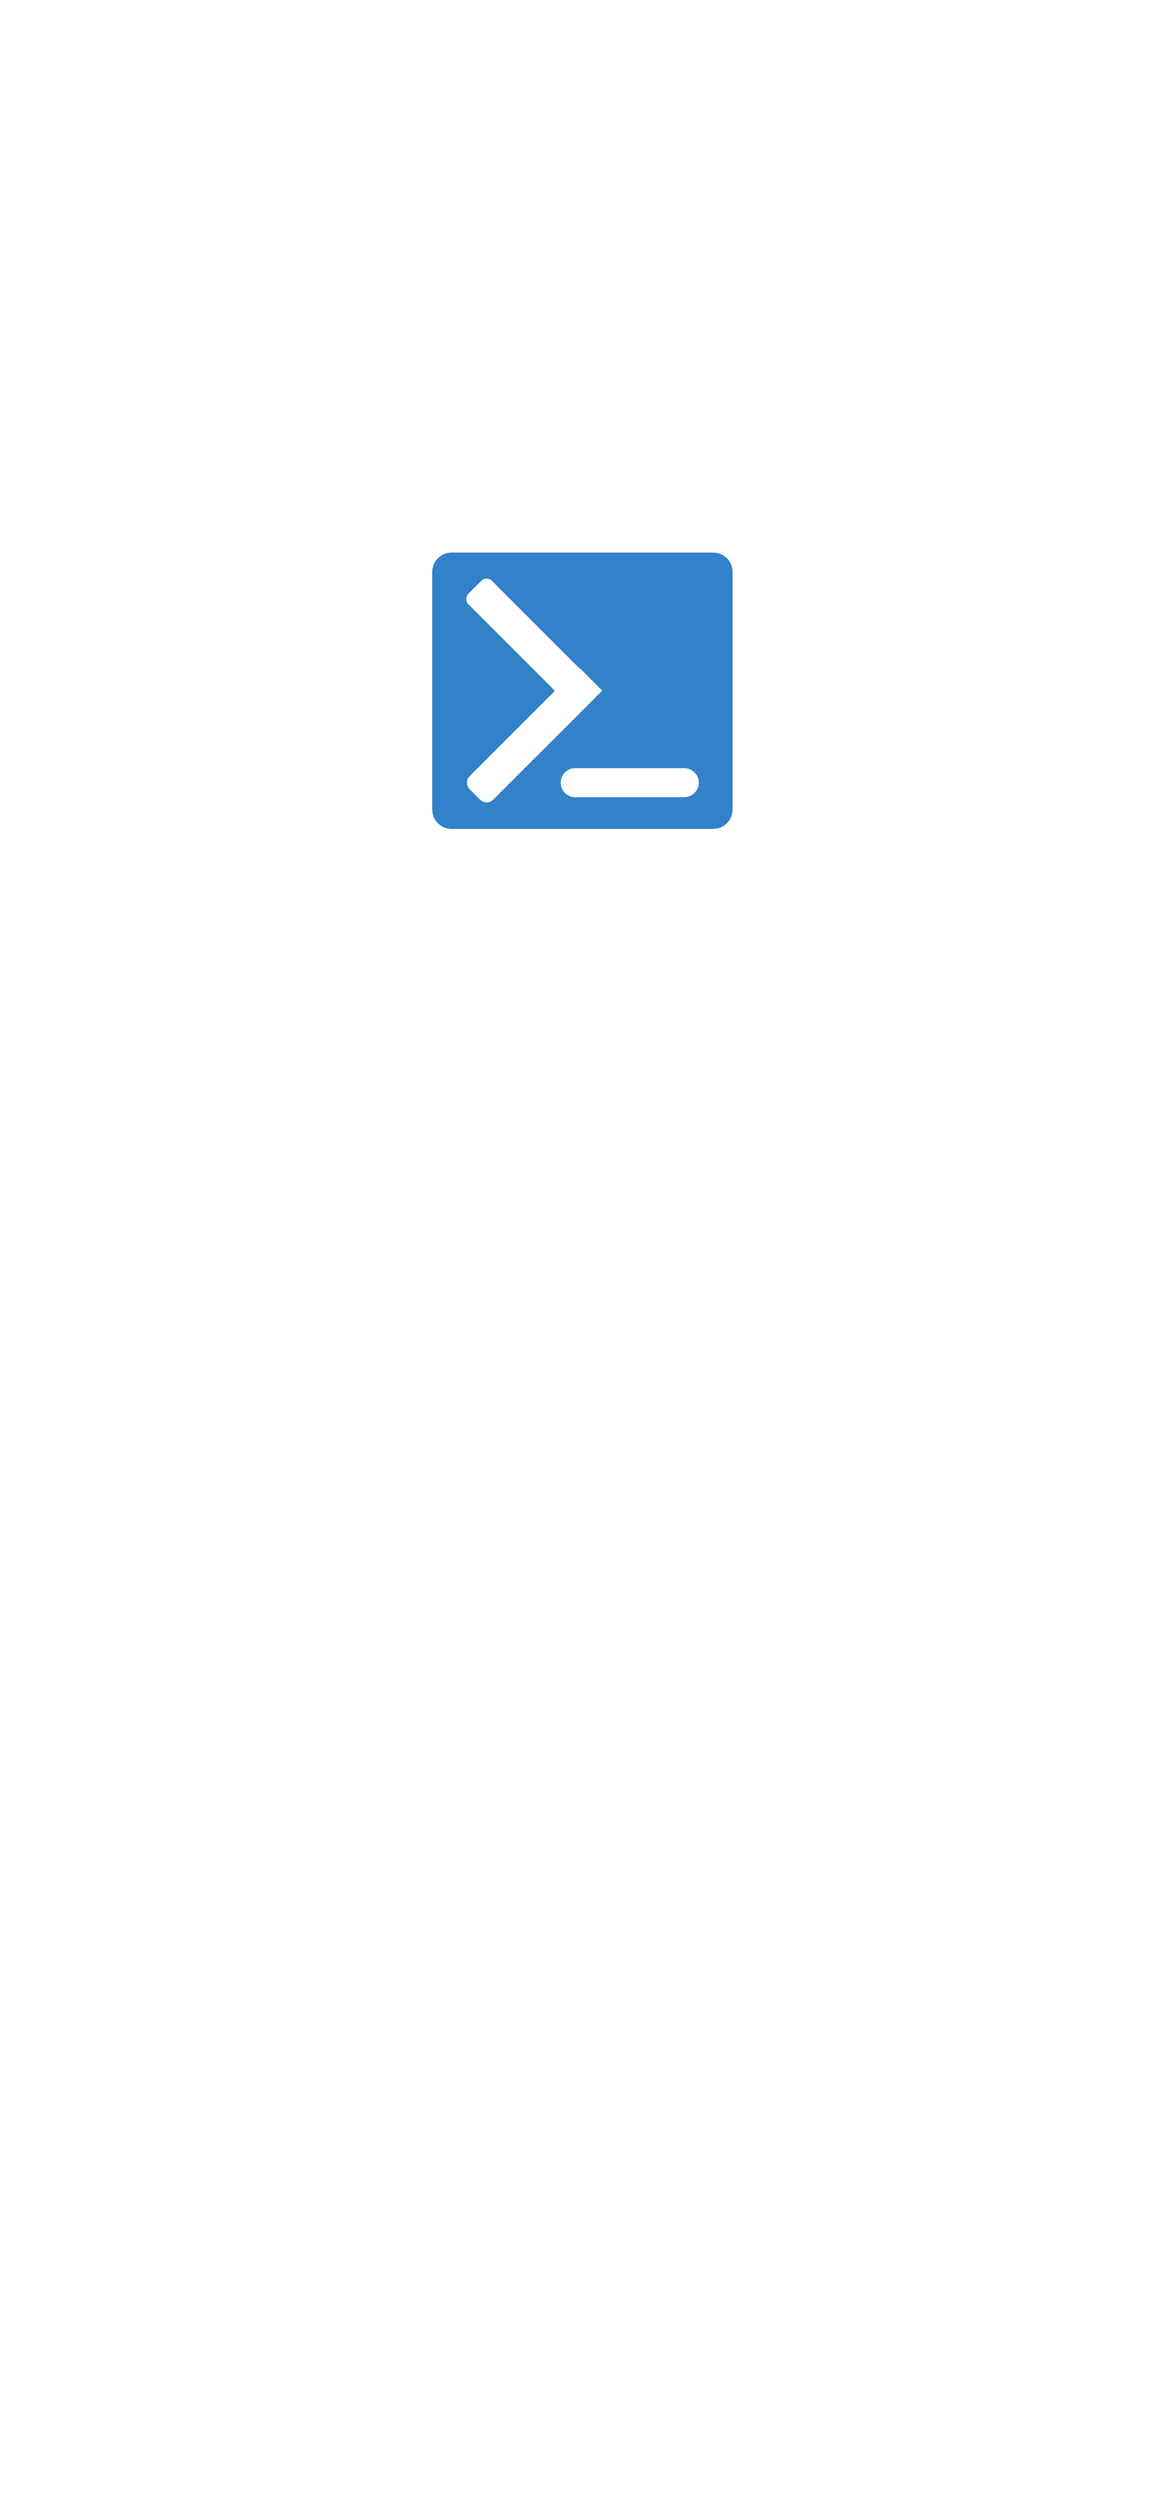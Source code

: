 <mxfile version="11.3.0" type="device" pages="3"><diagram id="S06-UhfU2OmA-wqMHCzX" name="Page-1"><mxGraphModel dx="1038" dy="616" grid="1" gridSize="10" guides="1" tooltips="1" connect="1" arrows="1" fold="1" page="1" pageScale="1" pageWidth="850" pageHeight="1100" math="0" shadow="0"><root><mxCell id="0"/><mxCell id="1" parent="0"/><mxCell id="_LLb0jdcCwoGlIcm0AN_-1" value="" style="rounded=0;whiteSpace=wrap;html=1;fillColor=none;strokeWidth=1;strokeColor=none;gradientColor=none;glass=1;shadow=0;comic=0;opacity=50;perimeterSpacing=10;" parent="1" vertex="1"><mxGeometry x="108" y="70" width="1283" height="2777" as="geometry"/></mxCell><mxCell id="ZGEJc_iI8N1EnqrFsG4_-9" value="" style="group" parent="1" vertex="1" connectable="0"><mxGeometry x="588.5" y="684" width="384" height="430" as="geometry"/></mxCell><mxCell id="ZGEJc_iI8N1EnqrFsG4_-1" value="" style="rounded=1;whiteSpace=wrap;html=1;arcSize=7;strokeColor=none;fillColor=#3282C9;" parent="ZGEJc_iI8N1EnqrFsG4_-9" vertex="1"><mxGeometry width="333.913" height="307.143" as="geometry"/></mxCell><mxCell id="ZGEJc_iI8N1EnqrFsG4_-6" value="" style="group" parent="ZGEJc_iI8N1EnqrFsG4_-9" vertex="1" connectable="0"><mxGeometry x="20.035" y="93.679" width="207.026" height="130" as="geometry"/></mxCell><mxCell id="ZGEJc_iI8N1EnqrFsG4_-4" value="" style="group" parent="ZGEJc_iI8N1EnqrFsG4_-6" vertex="1" connectable="0"><mxGeometry width="207.026" height="130" as="geometry"/></mxCell><mxCell id="ZGEJc_iI8N1EnqrFsG4_-2" value="" style="rounded=1;whiteSpace=wrap;html=1;fillColor=#FFFFFF;rotation=315;strokeColor=none;arcSize=28;" parent="ZGEJc_iI8N1EnqrFsG4_-4" vertex="1"><mxGeometry x="1" y="93" width="180" height="37" as="geometry"/></mxCell><mxCell id="ZGEJc_iI8N1EnqrFsG4_-3" value="" style="rounded=1;whiteSpace=wrap;html=1;fillColor=#FFFFFF;rotation=45;strokeColor=none;arcSize=23;" parent="ZGEJc_iI8N1EnqrFsG4_-4" vertex="1"><mxGeometry x="1" y="-10" width="180" height="37" as="geometry"/></mxCell><mxCell id="ZGEJc_iI8N1EnqrFsG4_-5" value="" style="rounded=1;whiteSpace=wrap;html=1;fillColor=#FFFFFF;rotation=315;strokeColor=none;arcSize=0;" parent="ZGEJc_iI8N1EnqrFsG4_-6" vertex="1"><mxGeometry x="67" y="67" width="105" height="35" as="geometry"/></mxCell><mxCell id="ZGEJc_iI8N1EnqrFsG4_-7" value="" style="rounded=1;whiteSpace=wrap;html=1;fillColor=#FFFFFF;strokeColor=none;arcSize=50;" parent="ZGEJc_iI8N1EnqrFsG4_-9" vertex="1"><mxGeometry x="142.748" y="239.571" width="153.6" height="32.25" as="geometry"/></mxCell></root></mxGraphModel></diagram><diagram name="Page-2" id="MqtMOF-QVhfN43CAdcM3"><mxGraphModel dx="5120" dy="3015" grid="1" gridSize="10" guides="1" tooltips="1" connect="1" arrows="1" fold="1" page="1" pageScale="1" pageWidth="850" pageHeight="1100" math="0" shadow="0"><root><mxCell id="9CXmaijZlRb82Clz-aMN-0"/><mxCell id="9CXmaijZlRb82Clz-aMN-1" parent="9CXmaijZlRb82Clz-aMN-0"/><mxCell id="9CXmaijZlRb82Clz-aMN-2" value="" style="rounded=0;whiteSpace=wrap;html=1;fillColor=none;strokeWidth=1;strokeColor=none;glass=1;shadow=0;comic=0;opacity=50;perimeterSpacing=10;" vertex="1" parent="9CXmaijZlRb82Clz-aMN-1"><mxGeometry x="108" y="70" width="1283" height="2777" as="geometry"/></mxCell><mxCell id="9CXmaijZlRb82Clz-aMN-23" value="" style="group" vertex="1" connectable="0" parent="9CXmaijZlRb82Clz-aMN-1"><mxGeometry x="548.5" y="1252.5" width="416" height="412" as="geometry"/></mxCell><mxCell id="9CXmaijZlRb82Clz-aMN-20" value="" style="group" vertex="1" connectable="0" parent="9CXmaijZlRb82Clz-aMN-23"><mxGeometry width="416" height="412" as="geometry"/></mxCell><mxCell id="9CXmaijZlRb82Clz-aMN-11" value="" style="group" vertex="1" connectable="0" parent="9CXmaijZlRb82Clz-aMN-20"><mxGeometry width="416" height="412" as="geometry"/></mxCell><mxCell id="9CXmaijZlRb82Clz-aMN-12" value="" style="group" vertex="1" connectable="0" parent="9CXmaijZlRb82Clz-aMN-11"><mxGeometry width="416" height="412" as="geometry"/></mxCell><mxCell id="9CXmaijZlRb82Clz-aMN-13" value="" style="rounded=1;whiteSpace=wrap;html=1;arcSize=7;strokeColor=none;fillColor=#3282C9;" vertex="1" parent="9CXmaijZlRb82Clz-aMN-12"><mxGeometry width="416" height="412" as="geometry"/></mxCell><mxCell id="9CXmaijZlRb82Clz-aMN-14" value="" style="group" vertex="1" connectable="0" parent="9CXmaijZlRb82Clz-aMN-12"><mxGeometry x="29.307" y="113.683" width="244.227" height="186.247" as="geometry"/></mxCell><mxCell id="9CXmaijZlRb82Clz-aMN-15" value="" style="group" vertex="1" connectable="0" parent="9CXmaijZlRb82Clz-aMN-14"><mxGeometry width="244.227" height="186.247" as="geometry"/></mxCell><mxCell id="9CXmaijZlRb82Clz-aMN-16" value="" style="rounded=1;whiteSpace=wrap;html=1;fillColor=#FFFFFF;rotation=315;strokeColor=none;arcSize=28;" vertex="1" parent="9CXmaijZlRb82Clz-aMN-15"><mxGeometry x="-2.256" y="130.808" width="244.227" height="56.438" as="geometry"/></mxCell><mxCell id="9CXmaijZlRb82Clz-aMN-17" value="" style="rounded=1;whiteSpace=wrap;html=1;fillColor=#FFFFFF;rotation=45;strokeColor=none;arcSize=23;" vertex="1" parent="9CXmaijZlRb82Clz-aMN-15"><mxGeometry x="-2.256" y="-1.806" width="244.227" height="56.438" as="geometry"/></mxCell><mxCell id="9CXmaijZlRb82Clz-aMN-18" value="" style="rounded=1;whiteSpace=wrap;html=1;fillColor=#FFFFFF;rotation=315;strokeColor=none;arcSize=0;" vertex="1" parent="9CXmaijZlRb82Clz-aMN-14"><mxGeometry x="81.595" y="104.008" width="149.793" height="48.376" as="geometry"/></mxCell><mxCell id="9CXmaijZlRb82Clz-aMN-19" value="" style="rounded=1;whiteSpace=wrap;html=1;fillColor=#FFFFFF;strokeColor=none;arcSize=50;" vertex="1" parent="9CXmaijZlRb82Clz-aMN-12"><mxGeometry x="214.92" y="327.342" width="153.049" height="40.313" as="geometry"/></mxCell></root></mxGraphModel></diagram><diagram name="Page-3" id="rXX8TUPKfHOovNZODham"><mxGraphModel dx="7314" dy="4307" grid="1" gridSize="10" guides="1" tooltips="1" connect="1" arrows="1" fold="1" page="1" pageScale="1" pageWidth="850" pageHeight="1100" math="0" shadow="0"><root><mxCell id="nQScafeSGgMMEi0xepiZ-0"/><mxCell id="nQScafeSGgMMEi0xepiZ-1" parent="nQScafeSGgMMEi0xepiZ-0"/><mxCell id="nQScafeSGgMMEi0xepiZ-2" value="" style="rounded=0;whiteSpace=wrap;html=1;fillColor=#3282C9;strokeWidth=1;strokeColor=none;glass=0;shadow=0;comic=0;perimeterSpacing=10;" vertex="1" parent="nQScafeSGgMMEi0xepiZ-1"><mxGeometry x="108" y="70" width="1283" height="2777" as="geometry"/></mxCell><mxCell id="nQScafeSGgMMEi0xepiZ-3" value="" style="group" vertex="1" connectable="0" parent="nQScafeSGgMMEi0xepiZ-1"><mxGeometry x="594" y="1279.5" width="311" height="307" as="geometry"/></mxCell><mxCell id="nQScafeSGgMMEi0xepiZ-4" value="" style="group" vertex="1" connectable="0" parent="nQScafeSGgMMEi0xepiZ-3"><mxGeometry width="311" height="307" as="geometry"/></mxCell><mxCell id="nQScafeSGgMMEi0xepiZ-5" value="" style="group" vertex="1" connectable="0" parent="nQScafeSGgMMEi0xepiZ-4"><mxGeometry width="311" height="307" as="geometry"/></mxCell><mxCell id="nQScafeSGgMMEi0xepiZ-6" value="" style="group" vertex="1" connectable="0" parent="nQScafeSGgMMEi0xepiZ-5"><mxGeometry width="311" height="307" as="geometry"/></mxCell><mxCell id="nQScafeSGgMMEi0xepiZ-7" value="" style="rounded=1;whiteSpace=wrap;html=1;arcSize=7;strokeColor=none;fillColor=#FFFFFF;" vertex="1" parent="nQScafeSGgMMEi0xepiZ-6"><mxGeometry width="311" height="307" as="geometry"/></mxCell><mxCell id="nQScafeSGgMMEi0xepiZ-8" value="" style="group" vertex="1" connectable="0" parent="nQScafeSGgMMEi0xepiZ-6"><mxGeometry x="21.91" y="84.71" width="182.583" height="138.781" as="geometry"/></mxCell><mxCell id="nQScafeSGgMMEi0xepiZ-9" value="" style="group" vertex="1" connectable="0" parent="nQScafeSGgMMEi0xepiZ-8"><mxGeometry width="182.583" height="138.781" as="geometry"/></mxCell><mxCell id="nQScafeSGgMMEi0xepiZ-10" value="" style="rounded=1;whiteSpace=wrap;html=1;fillColor=#3282C9;rotation=315;strokeColor=none;arcSize=28;" vertex="1" parent="nQScafeSGgMMEi0xepiZ-9"><mxGeometry x="-1.687" y="97.471" width="182.583" height="42.055" as="geometry"/></mxCell><mxCell id="nQScafeSGgMMEi0xepiZ-11" value="" style="rounded=1;whiteSpace=wrap;html=1;fillColor=#3282C9;rotation=45;strokeColor=none;arcSize=23;" vertex="1" parent="nQScafeSGgMMEi0xepiZ-9"><mxGeometry x="-1.687" y="-1.346" width="182.583" height="42.055" as="geometry"/></mxCell><mxCell id="nQScafeSGgMMEi0xepiZ-12" value="" style="rounded=1;whiteSpace=wrap;html=1;fillColor=#3282C9;rotation=315;strokeColor=none;arcSize=0;" vertex="1" parent="nQScafeSGgMMEi0xepiZ-8"><mxGeometry x="61.0" y="77.501" width="111.984" height="36.047" as="geometry"/></mxCell><mxCell id="nQScafeSGgMMEi0xepiZ-13" value="" style="rounded=1;whiteSpace=wrap;html=1;fillColor=#3282C9;strokeColor=none;arcSize=50;" vertex="1" parent="nQScafeSGgMMEi0xepiZ-6"><mxGeometry x="160.673" y="243.918" width="114.419" height="30.039" as="geometry"/></mxCell></root></mxGraphModel></diagram></mxfile>
